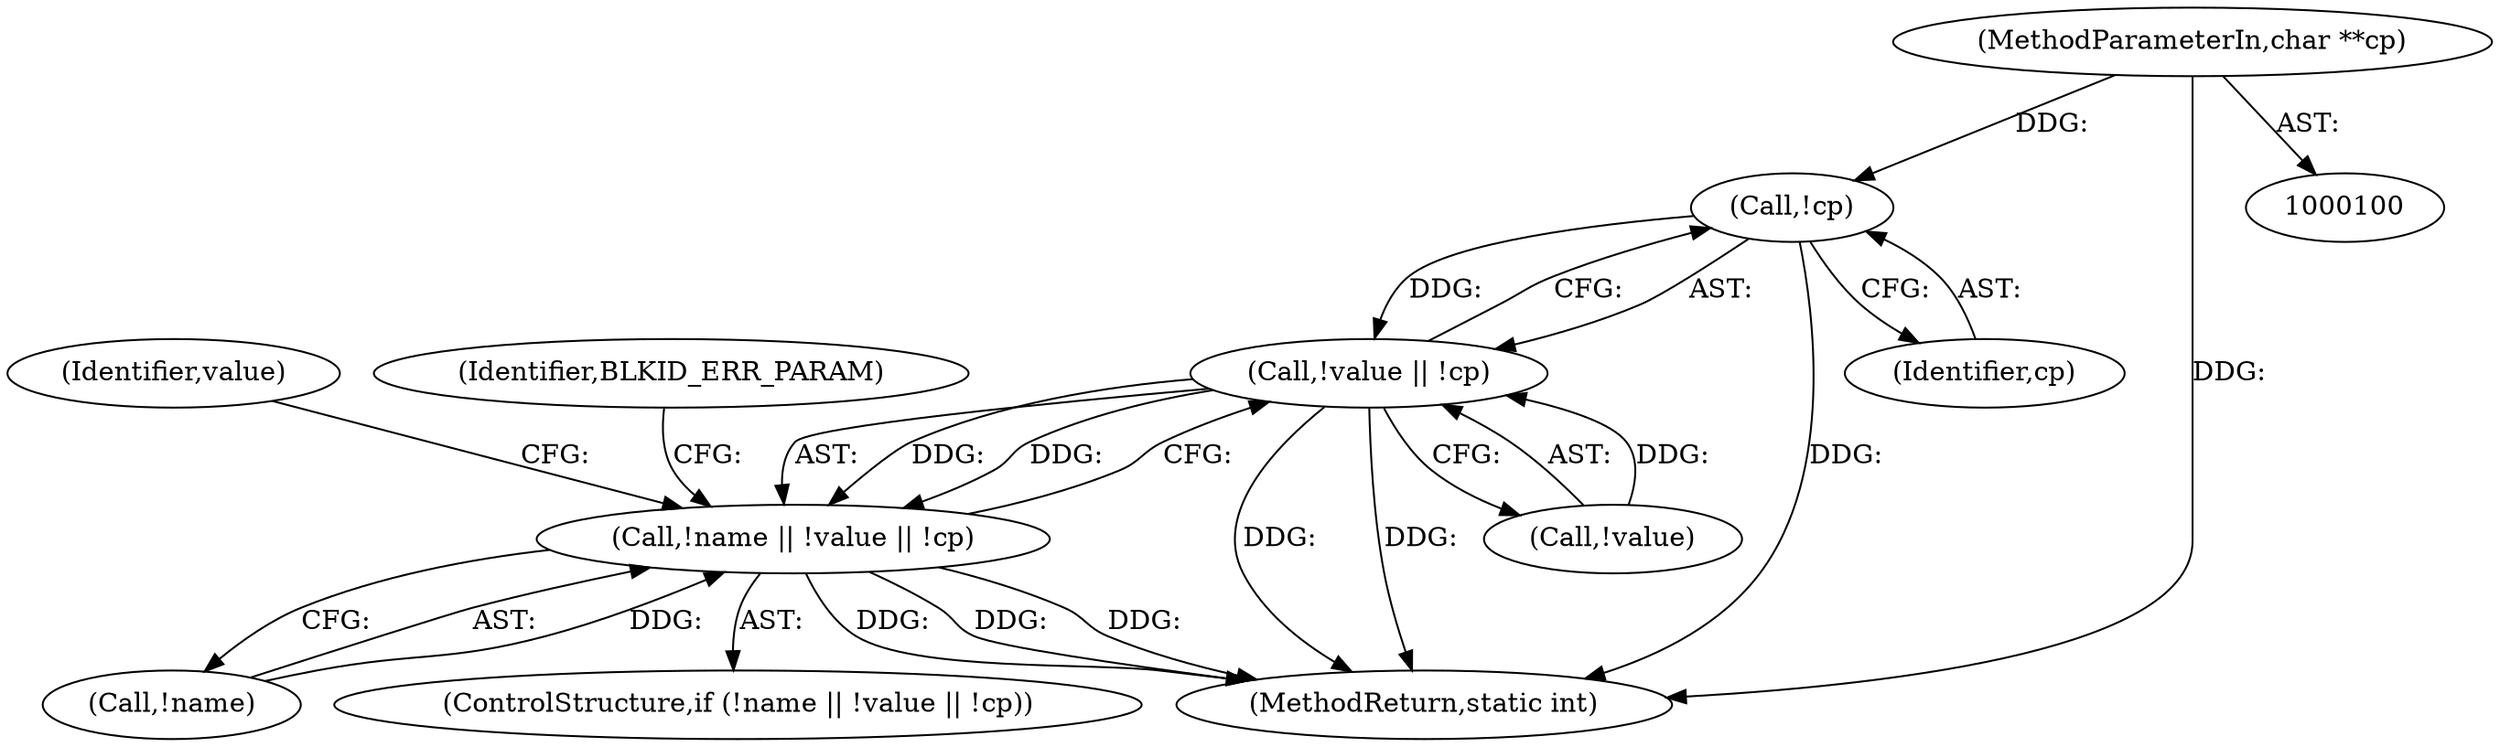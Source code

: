 digraph "0_util-linux_89e90ae7b2826110ea28c1c0eb8e7c56c3907bdc@pointer" {
"1000113" [label="(Call,!cp)"];
"1000103" [label="(MethodParameterIn,char **cp)"];
"1000110" [label="(Call,!value || !cp)"];
"1000107" [label="(Call,!name || !value || !cp)"];
"1000107" [label="(Call,!name || !value || !cp)"];
"1000108" [label="(Call,!name)"];
"1000110" [label="(Call,!value || !cp)"];
"1000111" [label="(Call,!value)"];
"1000122" [label="(Identifier,value)"];
"1000103" [label="(MethodParameterIn,char **cp)"];
"1000117" [label="(Identifier,BLKID_ERR_PARAM)"];
"1000213" [label="(MethodReturn,static int)"];
"1000113" [label="(Call,!cp)"];
"1000106" [label="(ControlStructure,if (!name || !value || !cp))"];
"1000114" [label="(Identifier,cp)"];
"1000113" -> "1000110"  [label="AST: "];
"1000113" -> "1000114"  [label="CFG: "];
"1000114" -> "1000113"  [label="AST: "];
"1000110" -> "1000113"  [label="CFG: "];
"1000113" -> "1000213"  [label="DDG: "];
"1000113" -> "1000110"  [label="DDG: "];
"1000103" -> "1000113"  [label="DDG: "];
"1000103" -> "1000100"  [label="AST: "];
"1000103" -> "1000213"  [label="DDG: "];
"1000110" -> "1000107"  [label="AST: "];
"1000110" -> "1000111"  [label="CFG: "];
"1000111" -> "1000110"  [label="AST: "];
"1000107" -> "1000110"  [label="CFG: "];
"1000110" -> "1000213"  [label="DDG: "];
"1000110" -> "1000213"  [label="DDG: "];
"1000110" -> "1000107"  [label="DDG: "];
"1000110" -> "1000107"  [label="DDG: "];
"1000111" -> "1000110"  [label="DDG: "];
"1000107" -> "1000106"  [label="AST: "];
"1000107" -> "1000108"  [label="CFG: "];
"1000108" -> "1000107"  [label="AST: "];
"1000117" -> "1000107"  [label="CFG: "];
"1000122" -> "1000107"  [label="CFG: "];
"1000107" -> "1000213"  [label="DDG: "];
"1000107" -> "1000213"  [label="DDG: "];
"1000107" -> "1000213"  [label="DDG: "];
"1000108" -> "1000107"  [label="DDG: "];
}
